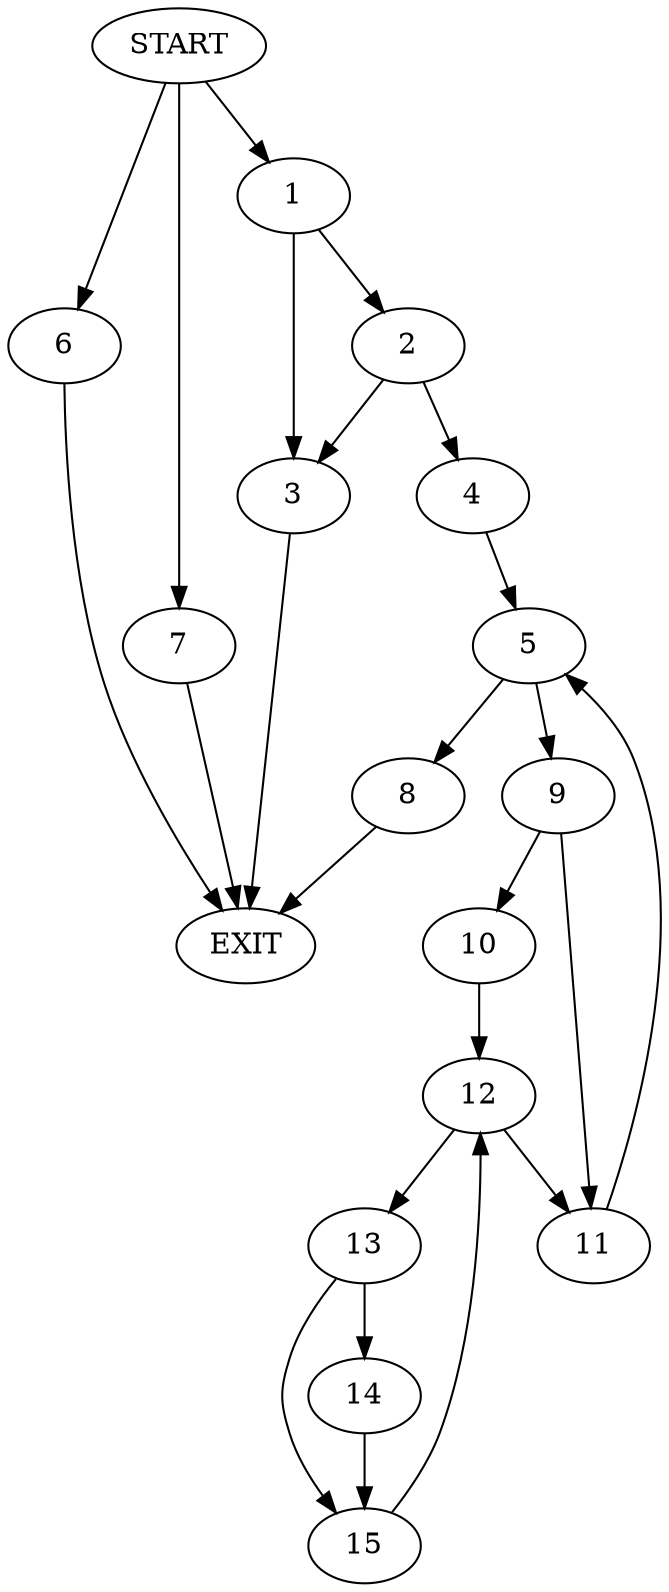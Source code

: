 digraph {
0 [label="START"]
16 [label="EXIT"]
0 -> 1
1 -> 2
1 -> 3
3 -> 16
2 -> 3
2 -> 4
4 -> 5
0 -> 6
6 -> 16
0 -> 7
7 -> 16
5 -> 8
5 -> 9
9 -> 10
9 -> 11
8 -> 16
10 -> 12
11 -> 5
12 -> 13
12 -> 11
13 -> 14
13 -> 15
15 -> 12
14 -> 15
}
